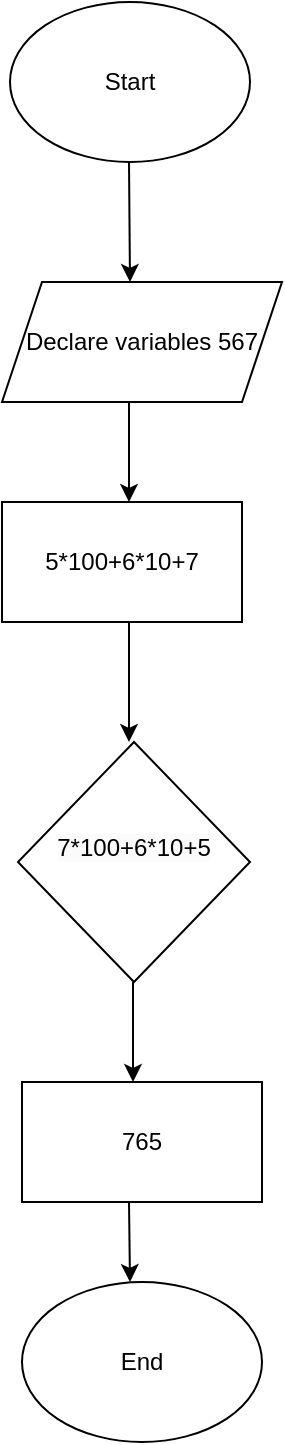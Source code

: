 <mxfile version="22.0.8" type="device">
  <diagram name="Trang-1" id="WdtzWeTc8iiO_M6JUH8a">
    <mxGraphModel dx="1050" dy="581" grid="1" gridSize="10" guides="1" tooltips="1" connect="1" arrows="1" fold="1" page="1" pageScale="1" pageWidth="827" pageHeight="1169" math="0" shadow="0">
      <root>
        <mxCell id="0" />
        <mxCell id="1" parent="0" />
        <mxCell id="iXviJBrSd9YatDAdVm6y-1" value="Start" style="ellipse;whiteSpace=wrap;html=1;" vertex="1" parent="1">
          <mxGeometry x="294" y="10" width="120" height="80" as="geometry" />
        </mxCell>
        <mxCell id="iXviJBrSd9YatDAdVm6y-3" value="" style="endArrow=classic;html=1;rounded=0;" edge="1" parent="1">
          <mxGeometry width="50" height="50" relative="1" as="geometry">
            <mxPoint x="353.5" y="90" as="sourcePoint" />
            <mxPoint x="354" y="150" as="targetPoint" />
          </mxGeometry>
        </mxCell>
        <mxCell id="iXviJBrSd9YatDAdVm6y-4" value="Declare variables 567" style="shape=parallelogram;perimeter=parallelogramPerimeter;whiteSpace=wrap;html=1;fixedSize=1;" vertex="1" parent="1">
          <mxGeometry x="290" y="150" width="140" height="60" as="geometry" />
        </mxCell>
        <mxCell id="iXviJBrSd9YatDAdVm6y-5" value="" style="endArrow=classic;html=1;rounded=0;exitX=0.5;exitY=1;exitDx=0;exitDy=0;" edge="1" parent="1">
          <mxGeometry width="50" height="50" relative="1" as="geometry">
            <mxPoint x="353.5" y="210" as="sourcePoint" />
            <mxPoint x="353.5" y="260" as="targetPoint" />
          </mxGeometry>
        </mxCell>
        <mxCell id="iXviJBrSd9YatDAdVm6y-7" value="5*100+6*10+7" style="rounded=0;whiteSpace=wrap;html=1;" vertex="1" parent="1">
          <mxGeometry x="290" y="260" width="120" height="60" as="geometry" />
        </mxCell>
        <mxCell id="iXviJBrSd9YatDAdVm6y-9" value="" style="endArrow=classic;html=1;rounded=0;" edge="1" parent="1">
          <mxGeometry width="50" height="50" relative="1" as="geometry">
            <mxPoint x="353.5" y="320" as="sourcePoint" />
            <mxPoint x="353.5" y="380" as="targetPoint" />
          </mxGeometry>
        </mxCell>
        <mxCell id="iXviJBrSd9YatDAdVm6y-11" value="End" style="ellipse;whiteSpace=wrap;html=1;" vertex="1" parent="1">
          <mxGeometry x="300" y="650" width="120" height="80" as="geometry" />
        </mxCell>
        <mxCell id="iXviJBrSd9YatDAdVm6y-14" value="&#xa;&lt;span style=&quot;color: rgb(0, 0, 0); font-family: Helvetica; font-size: 12px; font-style: normal; font-variant-ligatures: normal; font-variant-caps: normal; font-weight: 400; letter-spacing: normal; orphans: 2; text-align: center; text-indent: 0px; text-transform: none; widows: 2; word-spacing: 0px; -webkit-text-stroke-width: 0px; background-color: rgb(251, 251, 251); text-decoration-thickness: initial; text-decoration-style: initial; text-decoration-color: initial; float: none; display: inline !important;&quot;&gt;7*100+6*10+5&lt;/span&gt;&#xa;&#xa;" style="rhombus;whiteSpace=wrap;html=1;" vertex="1" parent="1">
          <mxGeometry x="298" y="380" width="116" height="120" as="geometry" />
        </mxCell>
        <mxCell id="iXviJBrSd9YatDAdVm6y-15" value="" style="endArrow=classic;html=1;rounded=0;" edge="1" parent="1">
          <mxGeometry width="50" height="50" relative="1" as="geometry">
            <mxPoint x="355.5" y="500" as="sourcePoint" />
            <mxPoint x="355.5" y="550" as="targetPoint" />
          </mxGeometry>
        </mxCell>
        <mxCell id="iXviJBrSd9YatDAdVm6y-16" value="765" style="rounded=0;whiteSpace=wrap;html=1;" vertex="1" parent="1">
          <mxGeometry x="300" y="550" width="120" height="60" as="geometry" />
        </mxCell>
        <mxCell id="iXviJBrSd9YatDAdVm6y-17" value="" style="endArrow=classic;html=1;rounded=0;" edge="1" parent="1">
          <mxGeometry width="50" height="50" relative="1" as="geometry">
            <mxPoint x="353.5" y="610" as="sourcePoint" />
            <mxPoint x="354" y="650" as="targetPoint" />
          </mxGeometry>
        </mxCell>
      </root>
    </mxGraphModel>
  </diagram>
</mxfile>
